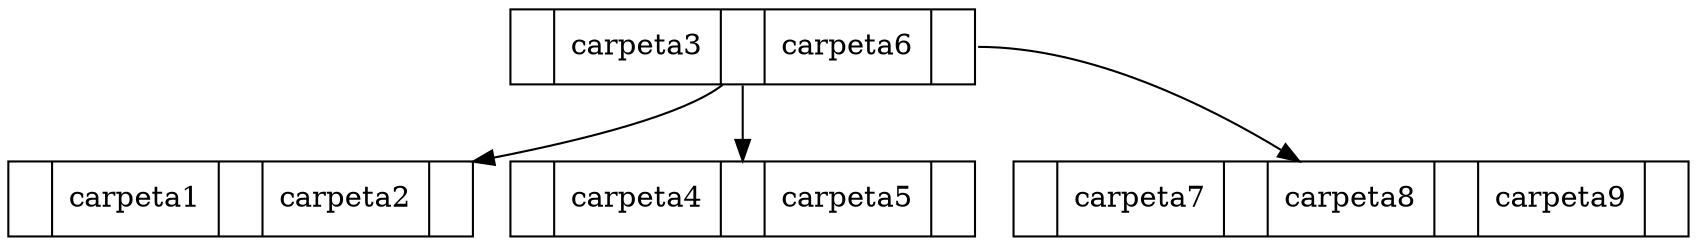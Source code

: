 
digraph G{
 node [shape=record] ;
Nodo0[label="<PO>|carpeta3|<P1>|carpeta6|<P2>"];
Nodo0:P0 -> Nodo1;
Nodo1[label="<PO>|carpeta1|<P1>|carpeta2|<P2>"];
Nodo0:P1 -> Nodo2;
Nodo2[label="<PO>|carpeta4|<P1>|carpeta5|<P2>"];
Nodo0:P2 -> Nodo3;
Nodo3[label="<PO>|carpeta7|<P1>|carpeta8|<P2>|carpeta9|<P3>"];
}